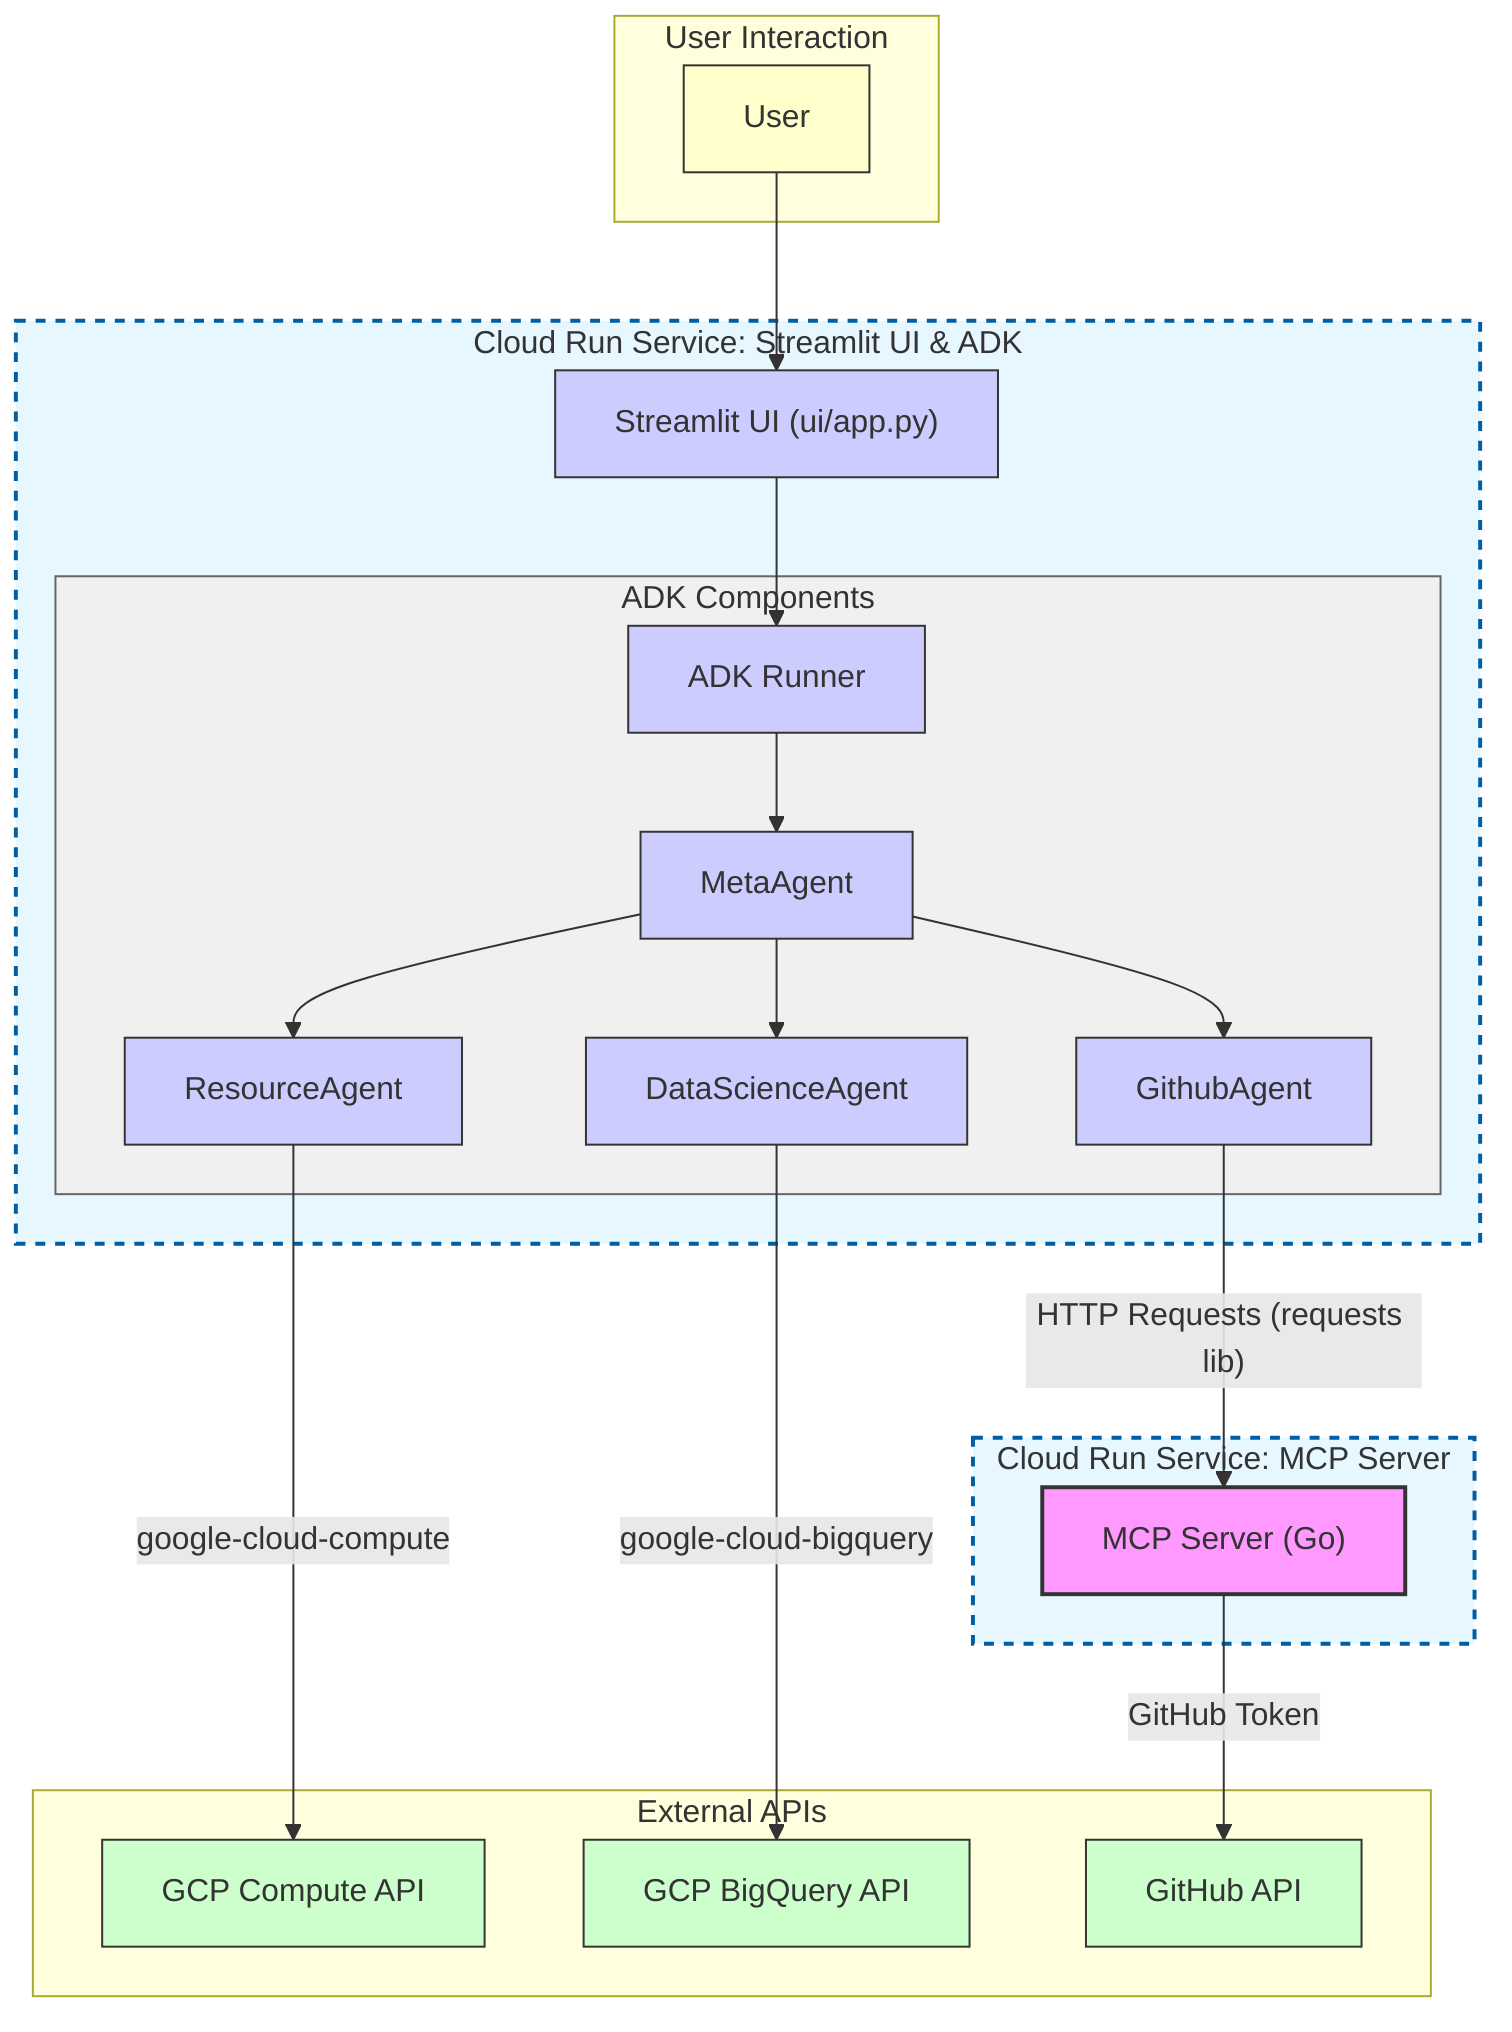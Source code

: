 graph TD
    subgraph UserInteraction ["User Interaction"]
        User["User"]
    end

    subgraph CloudRunService1 ["Cloud Run Service: Streamlit UI & ADK"]
        direction LR
        StreamlitUI["Streamlit UI (ui/app.py)"]
        subgraph ADKComponents ["ADK Components"]
            direction TB
            Runner["ADK Runner"] --> MetaAgent["MetaAgent"];
            MetaAgent --> ResourceAgent["ResourceAgent"];
            MetaAgent --> DataScienceAgent["DataScienceAgent"];
            MetaAgent --> GithubAgent["GithubAgent"];
        end
        StreamlitUI --> Runner;
    end

    subgraph CloudRunService2 ["Cloud Run Service: MCP Server"]
        MCPServer["MCP Server (Go)"]
    end

    subgraph ExternalAPIs ["External APIs"]
        direction TB
        GCPCompute["GCP Compute API"]
        GCPBigQuery["GCP BigQuery API"]
        GitHubAPI["GitHub API"]
    end

    User --> StreamlitUI;

    ResourceAgent -- "google-cloud-compute" --> GCPCompute;
    DataScienceAgent -- "google-cloud-bigquery" --> GCPBigQuery;
    GithubAgent -- "HTTP Requests (requests lib)" --> MCPServer;

    MCPServer -- "GitHub Token" --> GitHubAPI;

    classDef cloudrun fill:#f9f,stroke:#333,stroke-width:2px;
    classDef adk fill:#ccf,stroke:#333,stroke-width:1px;
    classDef external fill:#cfc,stroke:#333,stroke-width:1px;
    classDef user fill:#ffc,stroke:#333,stroke-width:1px;

    class User user;
    class StreamlitUI,Runner,MetaAgent,ResourceAgent,DataScienceAgent,GithubAgent adk;
    class MCPServer cloudrun;
    class GCPCompute,GCPBigQuery,GitHubAPI external;


    style CloudRunService1 fill:#e6f7ff,stroke:#005ea5,stroke-width:2px,stroke-dasharray: 5 5
    style CloudRunService2 fill:#e6f7ff,stroke:#005ea5,stroke-width:2px,stroke-dasharray: 5 5
    style ADKComponents fill:#f0f0f0,stroke:#666,stroke-width:1px